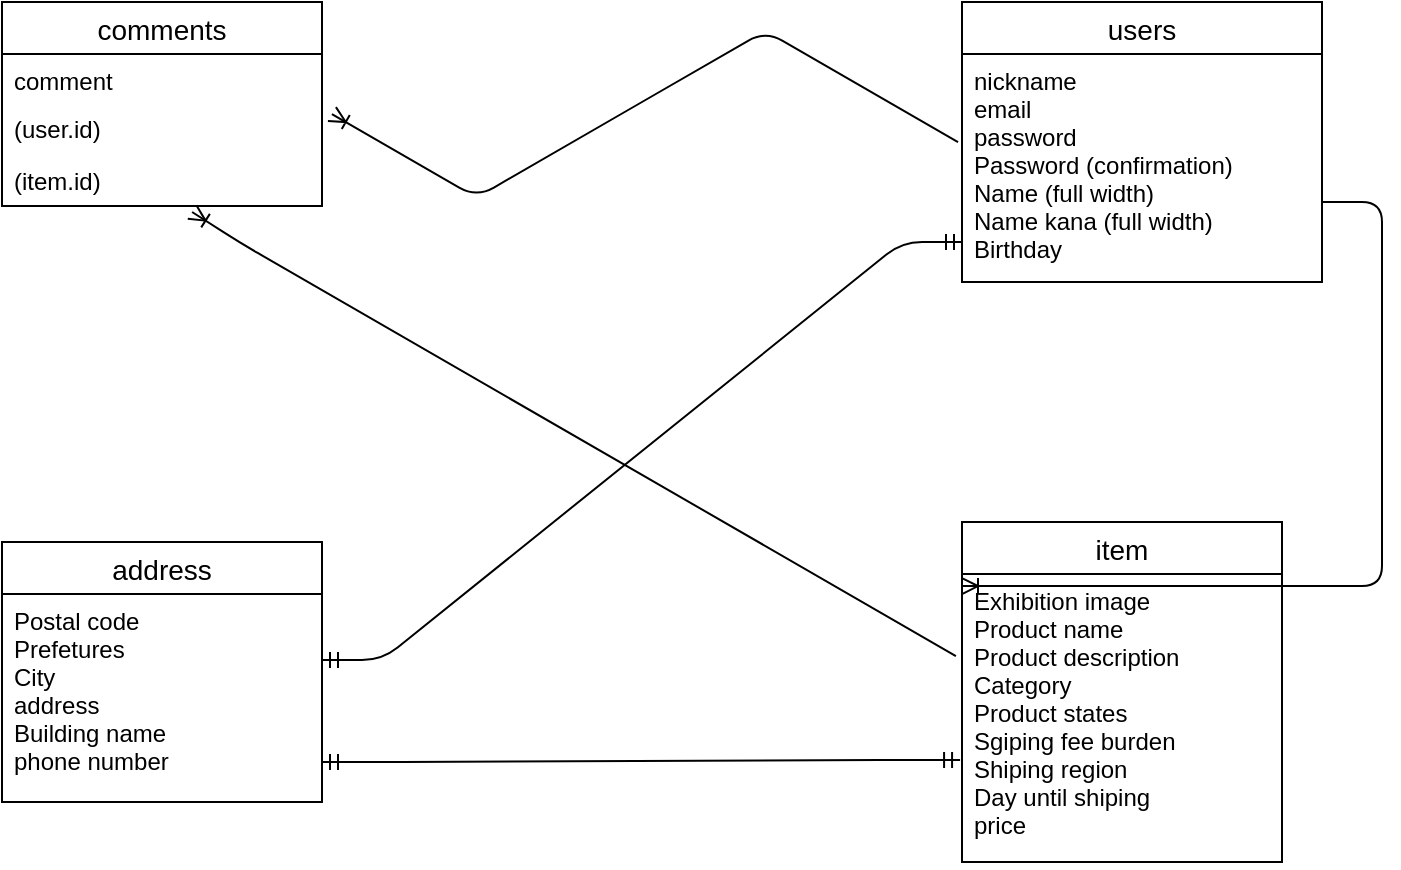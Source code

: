 <mxfile version="13.1.3">
    <diagram id="6hGFLwfOUW9BJ-s0fimq" name="Page-1">
        <mxGraphModel dx="898" dy="680" grid="1" gridSize="10" guides="1" tooltips="1" connect="1" arrows="1" fold="1" page="1" pageScale="1" pageWidth="827" pageHeight="1169" math="0" shadow="0">
            <root>
                <mxCell id="0"/>
                <mxCell id="1" parent="0"/>
                <mxCell id="14" value="comments" style="swimlane;fontStyle=0;childLayout=stackLayout;horizontal=1;startSize=26;horizontalStack=0;resizeParent=1;resizeParentMax=0;resizeLast=0;collapsible=1;marginBottom=0;align=center;fontSize=14;" vertex="1" parent="1">
                    <mxGeometry x="80" y="80" width="160" height="102" as="geometry"/>
                </mxCell>
                <mxCell id="15" value="comment&#10;" style="text;strokeColor=none;fillColor=none;spacingLeft=4;spacingRight=4;overflow=hidden;rotatable=0;points=[[0,0.5],[1,0.5]];portConstraint=eastwest;fontSize=12;" vertex="1" parent="14">
                    <mxGeometry y="26" width="160" height="24" as="geometry"/>
                </mxCell>
                <mxCell id="16" value="(user.id)" style="text;strokeColor=none;fillColor=none;spacingLeft=4;spacingRight=4;overflow=hidden;rotatable=0;points=[[0,0.5],[1,0.5]];portConstraint=eastwest;fontSize=12;" vertex="1" parent="14">
                    <mxGeometry y="50" width="160" height="26" as="geometry"/>
                </mxCell>
                <mxCell id="17" value="(item.id)" style="text;strokeColor=none;fillColor=none;spacingLeft=4;spacingRight=4;overflow=hidden;rotatable=0;points=[[0,0.5],[1,0.5]];portConstraint=eastwest;fontSize=12;" vertex="1" parent="14">
                    <mxGeometry y="76" width="160" height="26" as="geometry"/>
                </mxCell>
                <mxCell id="61" style="edgeStyle=orthogonalEdgeStyle;rounded=0;orthogonalLoop=1;jettySize=auto;html=1;exitX=1;exitY=0.5;exitDx=0;exitDy=0;" edge="1" parent="14" source="15" target="15">
                    <mxGeometry relative="1" as="geometry"/>
                </mxCell>
                <mxCell id="25" value="users" style="swimlane;fontStyle=0;childLayout=stackLayout;horizontal=1;startSize=26;horizontalStack=0;resizeParent=1;resizeParentMax=0;resizeLast=0;collapsible=1;marginBottom=0;align=center;fontSize=14;" vertex="1" parent="1">
                    <mxGeometry x="560" y="80" width="180" height="140" as="geometry"/>
                </mxCell>
                <mxCell id="28" value="nickname&#10;email&#10;password&#10;Password (confirmation)&#10;Name (full width)&#10;Name kana (full width)&#10;Birthday" style="text;strokeColor=none;fillColor=none;spacingLeft=4;spacingRight=4;overflow=hidden;rotatable=0;points=[[0,0.5],[1,0.5]];portConstraint=eastwest;fontSize=12;" vertex="1" parent="25">
                    <mxGeometry y="26" width="180" height="114" as="geometry"/>
                </mxCell>
                <mxCell id="44" value="item" style="swimlane;fontStyle=0;childLayout=stackLayout;horizontal=1;startSize=26;horizontalStack=0;resizeParent=1;resizeParentMax=0;resizeLast=0;collapsible=1;marginBottom=0;align=center;fontSize=14;" vertex="1" parent="1">
                    <mxGeometry x="560" y="340" width="160" height="170" as="geometry"/>
                </mxCell>
                <mxCell id="45" value="Exhibition image&#10;Product name&#10;Product description&#10;Category&#10;Product states&#10;Sgiping fee burden&#10;Shiping region&#10;Day until shiping&#10;price" style="text;strokeColor=none;fillColor=none;spacingLeft=4;spacingRight=4;overflow=hidden;rotatable=0;points=[[0,0.5],[1,0.5]];portConstraint=eastwest;fontSize=12;" vertex="1" parent="44">
                    <mxGeometry y="26" width="160" height="144" as="geometry"/>
                </mxCell>
                <mxCell id="40" value="address" style="swimlane;fontStyle=0;childLayout=stackLayout;horizontal=1;startSize=26;horizontalStack=0;resizeParent=1;resizeParentMax=0;resizeLast=0;collapsible=1;marginBottom=0;align=center;fontSize=14;" vertex="1" parent="1">
                    <mxGeometry x="80" y="350" width="160" height="130" as="geometry"/>
                </mxCell>
                <mxCell id="41" value="Postal code&#10;Prefetures&#10;City&#10;address&#10;Building name&#10;phone number" style="text;strokeColor=none;fillColor=none;spacingLeft=4;spacingRight=4;overflow=hidden;rotatable=0;points=[[0,0.5],[1,0.5]];portConstraint=eastwest;fontSize=12;" vertex="1" parent="40">
                    <mxGeometry y="26" width="160" height="104" as="geometry"/>
                </mxCell>
                <mxCell id="69" value="" style="edgeStyle=entityRelationEdgeStyle;fontSize=12;html=1;endArrow=ERmandOne;startArrow=ERmandOne;entryX=-0.006;entryY=0.646;entryDx=0;entryDy=0;entryPerimeter=0;" edge="1" parent="1" target="45">
                    <mxGeometry width="100" height="100" relative="1" as="geometry">
                        <mxPoint x="240" y="460" as="sourcePoint"/>
                        <mxPoint x="340" y="360" as="targetPoint"/>
                    </mxGeometry>
                </mxCell>
                <mxCell id="70" value="" style="edgeStyle=entityRelationEdgeStyle;fontSize=12;html=1;endArrow=ERmandOne;startArrow=ERmandOne;" edge="1" parent="1">
                    <mxGeometry width="100" height="100" relative="1" as="geometry">
                        <mxPoint x="240" y="409" as="sourcePoint"/>
                        <mxPoint x="560" y="200" as="targetPoint"/>
                    </mxGeometry>
                </mxCell>
                <mxCell id="71" value="" style="edgeStyle=entityRelationEdgeStyle;fontSize=12;html=1;endArrow=ERoneToMany;entryX=0;entryY=0.042;entryDx=0;entryDy=0;entryPerimeter=0;" edge="1" parent="1" target="45">
                    <mxGeometry width="100" height="100" relative="1" as="geometry">
                        <mxPoint x="740" y="180" as="sourcePoint"/>
                        <mxPoint x="840" y="80" as="targetPoint"/>
                    </mxGeometry>
                </mxCell>
                <mxCell id="72" value="" style="edgeStyle=isometricEdgeStyle;fontSize=12;html=1;endArrow=ERoneToMany;elbow=vertical;entryX=1.031;entryY=0.231;entryDx=0;entryDy=0;entryPerimeter=0;exitX=-0.011;exitY=0.386;exitDx=0;exitDy=0;exitPerimeter=0;" edge="1" parent="1" source="28" target="16">
                    <mxGeometry width="100" height="100" relative="1" as="geometry">
                        <mxPoint x="295.3" y="290" as="sourcePoint"/>
                        <mxPoint x="395.3" y="190" as="targetPoint"/>
                        <Array as="points">
                            <mxPoint x="400" y="130"/>
                        </Array>
                    </mxGeometry>
                </mxCell>
                <mxCell id="73" value="" style="edgeStyle=isometricEdgeStyle;fontSize=12;html=1;endArrow=ERoneToMany;elbow=vertical;exitX=-0.019;exitY=0.285;exitDx=0;exitDy=0;exitPerimeter=0;entryX=0.594;entryY=1.115;entryDx=0;entryDy=0;entryPerimeter=0;" edge="1" parent="1" source="45" target="17">
                    <mxGeometry width="100" height="100" relative="1" as="geometry">
                        <mxPoint x="138.3" y="270" as="sourcePoint"/>
                        <mxPoint x="190" y="190" as="targetPoint"/>
                        <Array as="points">
                            <mxPoint x="200" y="200"/>
                        </Array>
                    </mxGeometry>
                </mxCell>
            </root>
        </mxGraphModel>
    </diagram>
</mxfile>